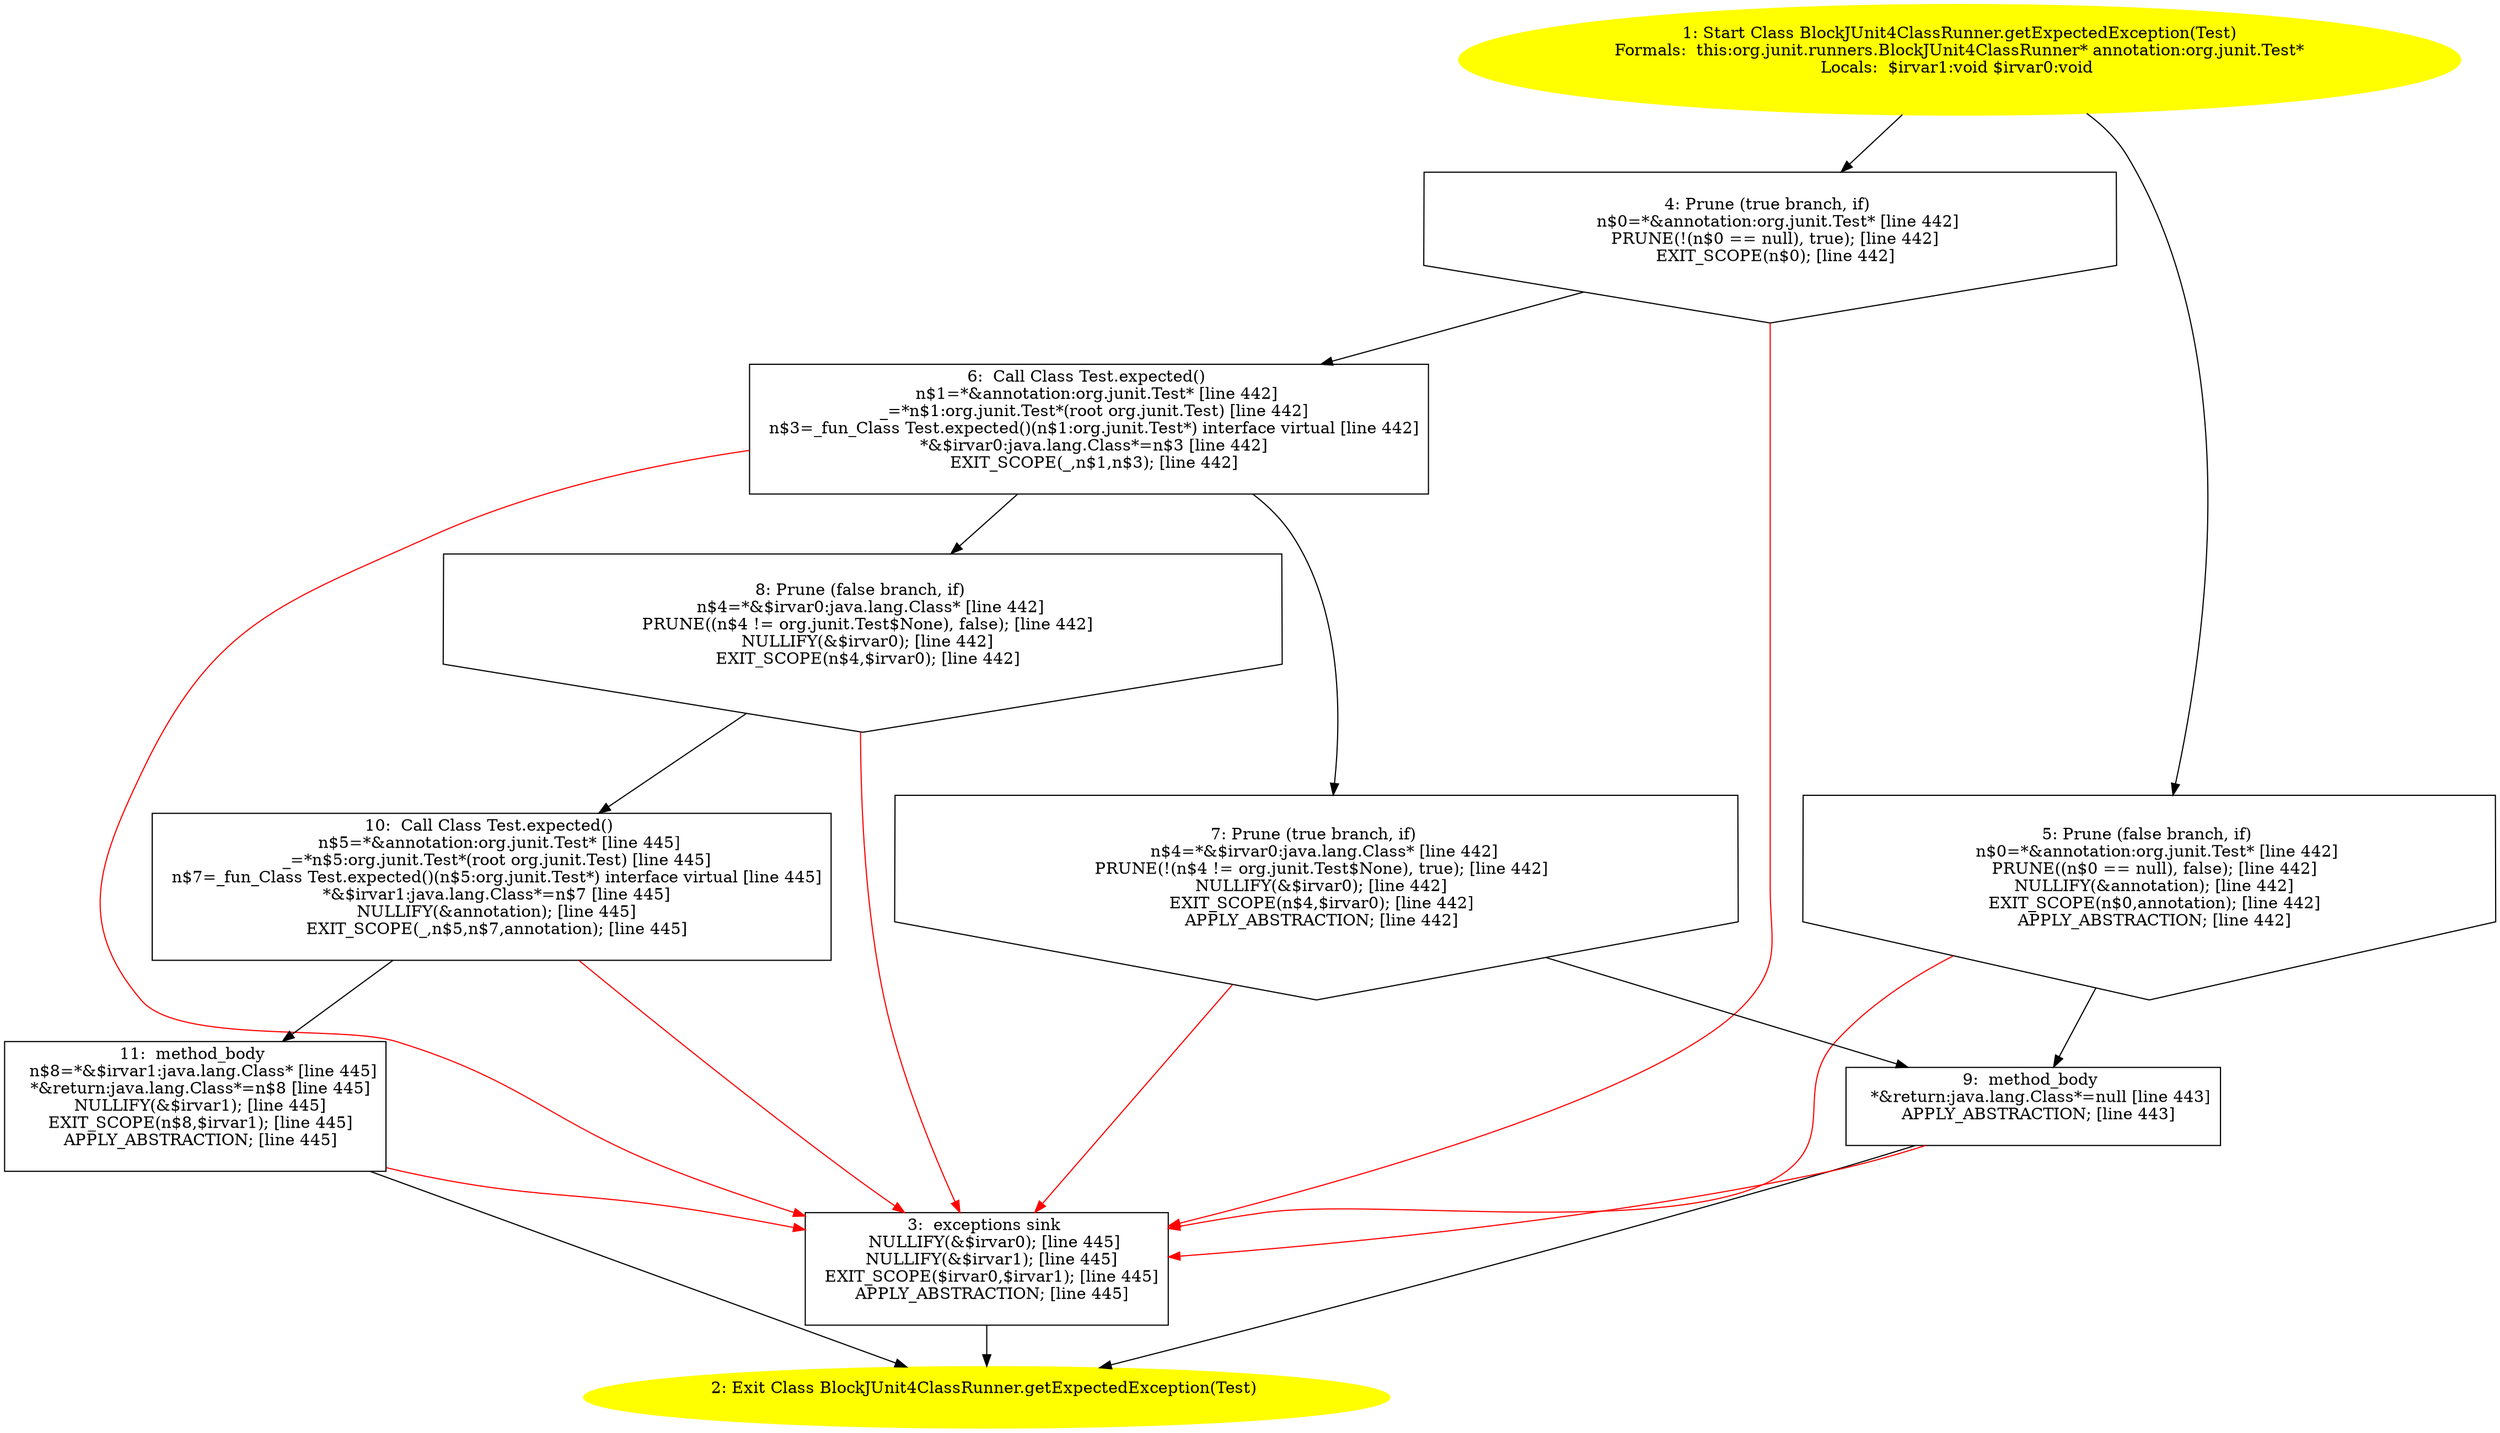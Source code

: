 /* @generated */
digraph cfg {
"org.junit.runners.BlockJUnit4ClassRunner.getExpectedException(org.junit.Test):java.lang.Class.4f6408822f2cecbcad3a746598766195_1" [label="1: Start Class BlockJUnit4ClassRunner.getExpectedException(Test)\nFormals:  this:org.junit.runners.BlockJUnit4ClassRunner* annotation:org.junit.Test*\nLocals:  $irvar1:void $irvar0:void \n  " color=yellow style=filled]
	

	 "org.junit.runners.BlockJUnit4ClassRunner.getExpectedException(org.junit.Test):java.lang.Class.4f6408822f2cecbcad3a746598766195_1" -> "org.junit.runners.BlockJUnit4ClassRunner.getExpectedException(org.junit.Test):java.lang.Class.4f6408822f2cecbcad3a746598766195_4" ;
	 "org.junit.runners.BlockJUnit4ClassRunner.getExpectedException(org.junit.Test):java.lang.Class.4f6408822f2cecbcad3a746598766195_1" -> "org.junit.runners.BlockJUnit4ClassRunner.getExpectedException(org.junit.Test):java.lang.Class.4f6408822f2cecbcad3a746598766195_5" ;
"org.junit.runners.BlockJUnit4ClassRunner.getExpectedException(org.junit.Test):java.lang.Class.4f6408822f2cecbcad3a746598766195_2" [label="2: Exit Class BlockJUnit4ClassRunner.getExpectedException(Test) \n  " color=yellow style=filled]
	

"org.junit.runners.BlockJUnit4ClassRunner.getExpectedException(org.junit.Test):java.lang.Class.4f6408822f2cecbcad3a746598766195_3" [label="3:  exceptions sink \n   NULLIFY(&$irvar0); [line 445]\n  NULLIFY(&$irvar1); [line 445]\n  EXIT_SCOPE($irvar0,$irvar1); [line 445]\n  APPLY_ABSTRACTION; [line 445]\n " shape="box"]
	

	 "org.junit.runners.BlockJUnit4ClassRunner.getExpectedException(org.junit.Test):java.lang.Class.4f6408822f2cecbcad3a746598766195_3" -> "org.junit.runners.BlockJUnit4ClassRunner.getExpectedException(org.junit.Test):java.lang.Class.4f6408822f2cecbcad3a746598766195_2" ;
"org.junit.runners.BlockJUnit4ClassRunner.getExpectedException(org.junit.Test):java.lang.Class.4f6408822f2cecbcad3a746598766195_4" [label="4: Prune (true branch, if) \n   n$0=*&annotation:org.junit.Test* [line 442]\n  PRUNE(!(n$0 == null), true); [line 442]\n  EXIT_SCOPE(n$0); [line 442]\n " shape="invhouse"]
	

	 "org.junit.runners.BlockJUnit4ClassRunner.getExpectedException(org.junit.Test):java.lang.Class.4f6408822f2cecbcad3a746598766195_4" -> "org.junit.runners.BlockJUnit4ClassRunner.getExpectedException(org.junit.Test):java.lang.Class.4f6408822f2cecbcad3a746598766195_6" ;
	 "org.junit.runners.BlockJUnit4ClassRunner.getExpectedException(org.junit.Test):java.lang.Class.4f6408822f2cecbcad3a746598766195_4" -> "org.junit.runners.BlockJUnit4ClassRunner.getExpectedException(org.junit.Test):java.lang.Class.4f6408822f2cecbcad3a746598766195_3" [color="red" ];
"org.junit.runners.BlockJUnit4ClassRunner.getExpectedException(org.junit.Test):java.lang.Class.4f6408822f2cecbcad3a746598766195_5" [label="5: Prune (false branch, if) \n   n$0=*&annotation:org.junit.Test* [line 442]\n  PRUNE((n$0 == null), false); [line 442]\n  NULLIFY(&annotation); [line 442]\n  EXIT_SCOPE(n$0,annotation); [line 442]\n  APPLY_ABSTRACTION; [line 442]\n " shape="invhouse"]
	

	 "org.junit.runners.BlockJUnit4ClassRunner.getExpectedException(org.junit.Test):java.lang.Class.4f6408822f2cecbcad3a746598766195_5" -> "org.junit.runners.BlockJUnit4ClassRunner.getExpectedException(org.junit.Test):java.lang.Class.4f6408822f2cecbcad3a746598766195_9" ;
	 "org.junit.runners.BlockJUnit4ClassRunner.getExpectedException(org.junit.Test):java.lang.Class.4f6408822f2cecbcad3a746598766195_5" -> "org.junit.runners.BlockJUnit4ClassRunner.getExpectedException(org.junit.Test):java.lang.Class.4f6408822f2cecbcad3a746598766195_3" [color="red" ];
"org.junit.runners.BlockJUnit4ClassRunner.getExpectedException(org.junit.Test):java.lang.Class.4f6408822f2cecbcad3a746598766195_6" [label="6:  Call Class Test.expected() \n   n$1=*&annotation:org.junit.Test* [line 442]\n  _=*n$1:org.junit.Test*(root org.junit.Test) [line 442]\n  n$3=_fun_Class Test.expected()(n$1:org.junit.Test*) interface virtual [line 442]\n  *&$irvar0:java.lang.Class*=n$3 [line 442]\n  EXIT_SCOPE(_,n$1,n$3); [line 442]\n " shape="box"]
	

	 "org.junit.runners.BlockJUnit4ClassRunner.getExpectedException(org.junit.Test):java.lang.Class.4f6408822f2cecbcad3a746598766195_6" -> "org.junit.runners.BlockJUnit4ClassRunner.getExpectedException(org.junit.Test):java.lang.Class.4f6408822f2cecbcad3a746598766195_7" ;
	 "org.junit.runners.BlockJUnit4ClassRunner.getExpectedException(org.junit.Test):java.lang.Class.4f6408822f2cecbcad3a746598766195_6" -> "org.junit.runners.BlockJUnit4ClassRunner.getExpectedException(org.junit.Test):java.lang.Class.4f6408822f2cecbcad3a746598766195_8" ;
	 "org.junit.runners.BlockJUnit4ClassRunner.getExpectedException(org.junit.Test):java.lang.Class.4f6408822f2cecbcad3a746598766195_6" -> "org.junit.runners.BlockJUnit4ClassRunner.getExpectedException(org.junit.Test):java.lang.Class.4f6408822f2cecbcad3a746598766195_3" [color="red" ];
"org.junit.runners.BlockJUnit4ClassRunner.getExpectedException(org.junit.Test):java.lang.Class.4f6408822f2cecbcad3a746598766195_7" [label="7: Prune (true branch, if) \n   n$4=*&$irvar0:java.lang.Class* [line 442]\n  PRUNE(!(n$4 != org.junit.Test$None), true); [line 442]\n  NULLIFY(&$irvar0); [line 442]\n  EXIT_SCOPE(n$4,$irvar0); [line 442]\n  APPLY_ABSTRACTION; [line 442]\n " shape="invhouse"]
	

	 "org.junit.runners.BlockJUnit4ClassRunner.getExpectedException(org.junit.Test):java.lang.Class.4f6408822f2cecbcad3a746598766195_7" -> "org.junit.runners.BlockJUnit4ClassRunner.getExpectedException(org.junit.Test):java.lang.Class.4f6408822f2cecbcad3a746598766195_9" ;
	 "org.junit.runners.BlockJUnit4ClassRunner.getExpectedException(org.junit.Test):java.lang.Class.4f6408822f2cecbcad3a746598766195_7" -> "org.junit.runners.BlockJUnit4ClassRunner.getExpectedException(org.junit.Test):java.lang.Class.4f6408822f2cecbcad3a746598766195_3" [color="red" ];
"org.junit.runners.BlockJUnit4ClassRunner.getExpectedException(org.junit.Test):java.lang.Class.4f6408822f2cecbcad3a746598766195_8" [label="8: Prune (false branch, if) \n   n$4=*&$irvar0:java.lang.Class* [line 442]\n  PRUNE((n$4 != org.junit.Test$None), false); [line 442]\n  NULLIFY(&$irvar0); [line 442]\n  EXIT_SCOPE(n$4,$irvar0); [line 442]\n " shape="invhouse"]
	

	 "org.junit.runners.BlockJUnit4ClassRunner.getExpectedException(org.junit.Test):java.lang.Class.4f6408822f2cecbcad3a746598766195_8" -> "org.junit.runners.BlockJUnit4ClassRunner.getExpectedException(org.junit.Test):java.lang.Class.4f6408822f2cecbcad3a746598766195_10" ;
	 "org.junit.runners.BlockJUnit4ClassRunner.getExpectedException(org.junit.Test):java.lang.Class.4f6408822f2cecbcad3a746598766195_8" -> "org.junit.runners.BlockJUnit4ClassRunner.getExpectedException(org.junit.Test):java.lang.Class.4f6408822f2cecbcad3a746598766195_3" [color="red" ];
"org.junit.runners.BlockJUnit4ClassRunner.getExpectedException(org.junit.Test):java.lang.Class.4f6408822f2cecbcad3a746598766195_9" [label="9:  method_body \n   *&return:java.lang.Class*=null [line 443]\n  APPLY_ABSTRACTION; [line 443]\n " shape="box"]
	

	 "org.junit.runners.BlockJUnit4ClassRunner.getExpectedException(org.junit.Test):java.lang.Class.4f6408822f2cecbcad3a746598766195_9" -> "org.junit.runners.BlockJUnit4ClassRunner.getExpectedException(org.junit.Test):java.lang.Class.4f6408822f2cecbcad3a746598766195_2" ;
	 "org.junit.runners.BlockJUnit4ClassRunner.getExpectedException(org.junit.Test):java.lang.Class.4f6408822f2cecbcad3a746598766195_9" -> "org.junit.runners.BlockJUnit4ClassRunner.getExpectedException(org.junit.Test):java.lang.Class.4f6408822f2cecbcad3a746598766195_3" [color="red" ];
"org.junit.runners.BlockJUnit4ClassRunner.getExpectedException(org.junit.Test):java.lang.Class.4f6408822f2cecbcad3a746598766195_10" [label="10:  Call Class Test.expected() \n   n$5=*&annotation:org.junit.Test* [line 445]\n  _=*n$5:org.junit.Test*(root org.junit.Test) [line 445]\n  n$7=_fun_Class Test.expected()(n$5:org.junit.Test*) interface virtual [line 445]\n  *&$irvar1:java.lang.Class*=n$7 [line 445]\n  NULLIFY(&annotation); [line 445]\n  EXIT_SCOPE(_,n$5,n$7,annotation); [line 445]\n " shape="box"]
	

	 "org.junit.runners.BlockJUnit4ClassRunner.getExpectedException(org.junit.Test):java.lang.Class.4f6408822f2cecbcad3a746598766195_10" -> "org.junit.runners.BlockJUnit4ClassRunner.getExpectedException(org.junit.Test):java.lang.Class.4f6408822f2cecbcad3a746598766195_11" ;
	 "org.junit.runners.BlockJUnit4ClassRunner.getExpectedException(org.junit.Test):java.lang.Class.4f6408822f2cecbcad3a746598766195_10" -> "org.junit.runners.BlockJUnit4ClassRunner.getExpectedException(org.junit.Test):java.lang.Class.4f6408822f2cecbcad3a746598766195_3" [color="red" ];
"org.junit.runners.BlockJUnit4ClassRunner.getExpectedException(org.junit.Test):java.lang.Class.4f6408822f2cecbcad3a746598766195_11" [label="11:  method_body \n   n$8=*&$irvar1:java.lang.Class* [line 445]\n  *&return:java.lang.Class*=n$8 [line 445]\n  NULLIFY(&$irvar1); [line 445]\n  EXIT_SCOPE(n$8,$irvar1); [line 445]\n  APPLY_ABSTRACTION; [line 445]\n " shape="box"]
	

	 "org.junit.runners.BlockJUnit4ClassRunner.getExpectedException(org.junit.Test):java.lang.Class.4f6408822f2cecbcad3a746598766195_11" -> "org.junit.runners.BlockJUnit4ClassRunner.getExpectedException(org.junit.Test):java.lang.Class.4f6408822f2cecbcad3a746598766195_2" ;
	 "org.junit.runners.BlockJUnit4ClassRunner.getExpectedException(org.junit.Test):java.lang.Class.4f6408822f2cecbcad3a746598766195_11" -> "org.junit.runners.BlockJUnit4ClassRunner.getExpectedException(org.junit.Test):java.lang.Class.4f6408822f2cecbcad3a746598766195_3" [color="red" ];
}
